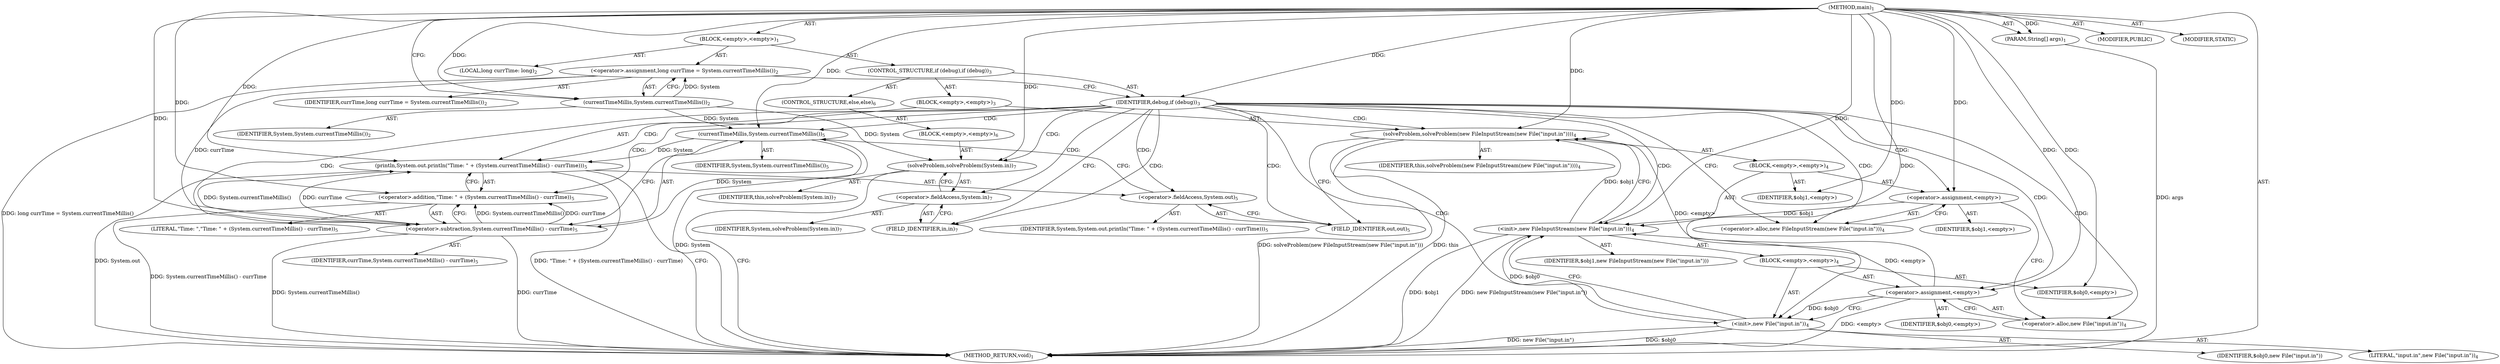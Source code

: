 digraph "main" {  
"17" [label = <(METHOD,main)<SUB>1</SUB>> ]
"18" [label = <(PARAM,String[] args)<SUB>1</SUB>> ]
"19" [label = <(BLOCK,&lt;empty&gt;,&lt;empty&gt;)<SUB>1</SUB>> ]
"20" [label = <(LOCAL,long currTime: long)<SUB>2</SUB>> ]
"21" [label = <(&lt;operator&gt;.assignment,long currTime = System.currentTimeMillis())<SUB>2</SUB>> ]
"22" [label = <(IDENTIFIER,currTime,long currTime = System.currentTimeMillis())<SUB>2</SUB>> ]
"23" [label = <(currentTimeMillis,System.currentTimeMillis())<SUB>2</SUB>> ]
"24" [label = <(IDENTIFIER,System,System.currentTimeMillis())<SUB>2</SUB>> ]
"25" [label = <(CONTROL_STRUCTURE,if (debug),if (debug))<SUB>3</SUB>> ]
"26" [label = <(IDENTIFIER,debug,if (debug))<SUB>3</SUB>> ]
"27" [label = <(BLOCK,&lt;empty&gt;,&lt;empty&gt;)<SUB>3</SUB>> ]
"28" [label = <(solveProblem,solveProblem(new FileInputStream(new File(&quot;input.in&quot;))))<SUB>4</SUB>> ]
"29" [label = <(IDENTIFIER,this,solveProblem(new FileInputStream(new File(&quot;input.in&quot;))))<SUB>4</SUB>> ]
"30" [label = <(BLOCK,&lt;empty&gt;,&lt;empty&gt;)<SUB>4</SUB>> ]
"31" [label = <(&lt;operator&gt;.assignment,&lt;empty&gt;)> ]
"32" [label = <(IDENTIFIER,$obj1,&lt;empty&gt;)> ]
"33" [label = <(&lt;operator&gt;.alloc,new FileInputStream(new File(&quot;input.in&quot;)))<SUB>4</SUB>> ]
"34" [label = <(&lt;init&gt;,new FileInputStream(new File(&quot;input.in&quot;)))<SUB>4</SUB>> ]
"35" [label = <(IDENTIFIER,$obj1,new FileInputStream(new File(&quot;input.in&quot;)))> ]
"36" [label = <(BLOCK,&lt;empty&gt;,&lt;empty&gt;)<SUB>4</SUB>> ]
"37" [label = <(&lt;operator&gt;.assignment,&lt;empty&gt;)> ]
"38" [label = <(IDENTIFIER,$obj0,&lt;empty&gt;)> ]
"39" [label = <(&lt;operator&gt;.alloc,new File(&quot;input.in&quot;))<SUB>4</SUB>> ]
"40" [label = <(&lt;init&gt;,new File(&quot;input.in&quot;))<SUB>4</SUB>> ]
"41" [label = <(IDENTIFIER,$obj0,new File(&quot;input.in&quot;))> ]
"42" [label = <(LITERAL,&quot;input.in&quot;,new File(&quot;input.in&quot;))<SUB>4</SUB>> ]
"43" [label = <(IDENTIFIER,$obj0,&lt;empty&gt;)> ]
"44" [label = <(IDENTIFIER,$obj1,&lt;empty&gt;)> ]
"45" [label = <(println,System.out.println(&quot;Time: &quot; + (System.currentTimeMillis() - currTime)))<SUB>5</SUB>> ]
"46" [label = <(&lt;operator&gt;.fieldAccess,System.out)<SUB>5</SUB>> ]
"47" [label = <(IDENTIFIER,System,System.out.println(&quot;Time: &quot; + (System.currentTimeMillis() - currTime)))<SUB>5</SUB>> ]
"48" [label = <(FIELD_IDENTIFIER,out,out)<SUB>5</SUB>> ]
"49" [label = <(&lt;operator&gt;.addition,&quot;Time: &quot; + (System.currentTimeMillis() - currTime))<SUB>5</SUB>> ]
"50" [label = <(LITERAL,&quot;Time: &quot;,&quot;Time: &quot; + (System.currentTimeMillis() - currTime))<SUB>5</SUB>> ]
"51" [label = <(&lt;operator&gt;.subtraction,System.currentTimeMillis() - currTime)<SUB>5</SUB>> ]
"52" [label = <(currentTimeMillis,System.currentTimeMillis())<SUB>5</SUB>> ]
"53" [label = <(IDENTIFIER,System,System.currentTimeMillis())<SUB>5</SUB>> ]
"54" [label = <(IDENTIFIER,currTime,System.currentTimeMillis() - currTime)<SUB>5</SUB>> ]
"55" [label = <(CONTROL_STRUCTURE,else,else)<SUB>6</SUB>> ]
"56" [label = <(BLOCK,&lt;empty&gt;,&lt;empty&gt;)<SUB>6</SUB>> ]
"57" [label = <(solveProblem,solveProblem(System.in))<SUB>7</SUB>> ]
"58" [label = <(IDENTIFIER,this,solveProblem(System.in))<SUB>7</SUB>> ]
"59" [label = <(&lt;operator&gt;.fieldAccess,System.in)<SUB>7</SUB>> ]
"60" [label = <(IDENTIFIER,System,solveProblem(System.in))<SUB>7</SUB>> ]
"61" [label = <(FIELD_IDENTIFIER,in,in)<SUB>7</SUB>> ]
"62" [label = <(MODIFIER,PUBLIC)> ]
"63" [label = <(MODIFIER,STATIC)> ]
"64" [label = <(METHOD_RETURN,void)<SUB>1</SUB>> ]
  "17" -> "18"  [ label = "AST: "] 
  "17" -> "19"  [ label = "AST: "] 
  "17" -> "62"  [ label = "AST: "] 
  "17" -> "63"  [ label = "AST: "] 
  "17" -> "64"  [ label = "AST: "] 
  "19" -> "20"  [ label = "AST: "] 
  "19" -> "21"  [ label = "AST: "] 
  "19" -> "25"  [ label = "AST: "] 
  "21" -> "22"  [ label = "AST: "] 
  "21" -> "23"  [ label = "AST: "] 
  "23" -> "24"  [ label = "AST: "] 
  "25" -> "26"  [ label = "AST: "] 
  "25" -> "27"  [ label = "AST: "] 
  "25" -> "55"  [ label = "AST: "] 
  "27" -> "28"  [ label = "AST: "] 
  "27" -> "45"  [ label = "AST: "] 
  "28" -> "29"  [ label = "AST: "] 
  "28" -> "30"  [ label = "AST: "] 
  "30" -> "31"  [ label = "AST: "] 
  "30" -> "34"  [ label = "AST: "] 
  "30" -> "44"  [ label = "AST: "] 
  "31" -> "32"  [ label = "AST: "] 
  "31" -> "33"  [ label = "AST: "] 
  "34" -> "35"  [ label = "AST: "] 
  "34" -> "36"  [ label = "AST: "] 
  "36" -> "37"  [ label = "AST: "] 
  "36" -> "40"  [ label = "AST: "] 
  "36" -> "43"  [ label = "AST: "] 
  "37" -> "38"  [ label = "AST: "] 
  "37" -> "39"  [ label = "AST: "] 
  "40" -> "41"  [ label = "AST: "] 
  "40" -> "42"  [ label = "AST: "] 
  "45" -> "46"  [ label = "AST: "] 
  "45" -> "49"  [ label = "AST: "] 
  "46" -> "47"  [ label = "AST: "] 
  "46" -> "48"  [ label = "AST: "] 
  "49" -> "50"  [ label = "AST: "] 
  "49" -> "51"  [ label = "AST: "] 
  "51" -> "52"  [ label = "AST: "] 
  "51" -> "54"  [ label = "AST: "] 
  "52" -> "53"  [ label = "AST: "] 
  "55" -> "56"  [ label = "AST: "] 
  "56" -> "57"  [ label = "AST: "] 
  "57" -> "58"  [ label = "AST: "] 
  "57" -> "59"  [ label = "AST: "] 
  "59" -> "60"  [ label = "AST: "] 
  "59" -> "61"  [ label = "AST: "] 
  "21" -> "26"  [ label = "CFG: "] 
  "23" -> "21"  [ label = "CFG: "] 
  "26" -> "33"  [ label = "CFG: "] 
  "26" -> "61"  [ label = "CFG: "] 
  "28" -> "48"  [ label = "CFG: "] 
  "45" -> "64"  [ label = "CFG: "] 
  "46" -> "52"  [ label = "CFG: "] 
  "49" -> "45"  [ label = "CFG: "] 
  "57" -> "64"  [ label = "CFG: "] 
  "31" -> "39"  [ label = "CFG: "] 
  "34" -> "28"  [ label = "CFG: "] 
  "48" -> "46"  [ label = "CFG: "] 
  "51" -> "49"  [ label = "CFG: "] 
  "59" -> "57"  [ label = "CFG: "] 
  "33" -> "31"  [ label = "CFG: "] 
  "52" -> "51"  [ label = "CFG: "] 
  "61" -> "59"  [ label = "CFG: "] 
  "37" -> "40"  [ label = "CFG: "] 
  "40" -> "34"  [ label = "CFG: "] 
  "39" -> "37"  [ label = "CFG: "] 
  "17" -> "23"  [ label = "CFG: "] 
  "18" -> "64"  [ label = "DDG: args"] 
  "21" -> "64"  [ label = "DDG: long currTime = System.currentTimeMillis()"] 
  "28" -> "64"  [ label = "DDG: this"] 
  "34" -> "64"  [ label = "DDG: $obj1"] 
  "37" -> "64"  [ label = "DDG: &lt;empty&gt;"] 
  "40" -> "64"  [ label = "DDG: $obj0"] 
  "40" -> "64"  [ label = "DDG: new File(&quot;input.in&quot;)"] 
  "34" -> "64"  [ label = "DDG: new FileInputStream(new File(&quot;input.in&quot;))"] 
  "28" -> "64"  [ label = "DDG: solveProblem(new FileInputStream(new File(&quot;input.in&quot;)))"] 
  "45" -> "64"  [ label = "DDG: System.out"] 
  "52" -> "64"  [ label = "DDG: System"] 
  "51" -> "64"  [ label = "DDG: System.currentTimeMillis()"] 
  "51" -> "64"  [ label = "DDG: currTime"] 
  "49" -> "64"  [ label = "DDG: System.currentTimeMillis() - currTime"] 
  "45" -> "64"  [ label = "DDG: &quot;Time: &quot; + (System.currentTimeMillis() - currTime)"] 
  "17" -> "18"  [ label = "DDG: "] 
  "23" -> "21"  [ label = "DDG: System"] 
  "17" -> "26"  [ label = "DDG: "] 
  "17" -> "23"  [ label = "DDG: "] 
  "17" -> "28"  [ label = "DDG: "] 
  "37" -> "28"  [ label = "DDG: &lt;empty&gt;"] 
  "34" -> "28"  [ label = "DDG: $obj1"] 
  "52" -> "45"  [ label = "DDG: System"] 
  "17" -> "45"  [ label = "DDG: "] 
  "51" -> "45"  [ label = "DDG: System.currentTimeMillis()"] 
  "51" -> "45"  [ label = "DDG: currTime"] 
  "17" -> "31"  [ label = "DDG: "] 
  "17" -> "44"  [ label = "DDG: "] 
  "17" -> "49"  [ label = "DDG: "] 
  "51" -> "49"  [ label = "DDG: System.currentTimeMillis()"] 
  "51" -> "49"  [ label = "DDG: currTime"] 
  "17" -> "57"  [ label = "DDG: "] 
  "23" -> "57"  [ label = "DDG: System"] 
  "31" -> "34"  [ label = "DDG: $obj1"] 
  "17" -> "34"  [ label = "DDG: "] 
  "37" -> "34"  [ label = "DDG: &lt;empty&gt;"] 
  "40" -> "34"  [ label = "DDG: $obj0"] 
  "52" -> "51"  [ label = "DDG: System"] 
  "21" -> "51"  [ label = "DDG: currTime"] 
  "17" -> "51"  [ label = "DDG: "] 
  "17" -> "37"  [ label = "DDG: "] 
  "17" -> "43"  [ label = "DDG: "] 
  "23" -> "52"  [ label = "DDG: System"] 
  "17" -> "52"  [ label = "DDG: "] 
  "37" -> "40"  [ label = "DDG: $obj0"] 
  "17" -> "40"  [ label = "DDG: "] 
  "26" -> "34"  [ label = "CDG: "] 
  "26" -> "48"  [ label = "CDG: "] 
  "26" -> "49"  [ label = "CDG: "] 
  "26" -> "33"  [ label = "CDG: "] 
  "26" -> "61"  [ label = "CDG: "] 
  "26" -> "51"  [ label = "CDG: "] 
  "26" -> "57"  [ label = "CDG: "] 
  "26" -> "28"  [ label = "CDG: "] 
  "26" -> "52"  [ label = "CDG: "] 
  "26" -> "37"  [ label = "CDG: "] 
  "26" -> "46"  [ label = "CDG: "] 
  "26" -> "45"  [ label = "CDG: "] 
  "26" -> "40"  [ label = "CDG: "] 
  "26" -> "59"  [ label = "CDG: "] 
  "26" -> "39"  [ label = "CDG: "] 
  "26" -> "31"  [ label = "CDG: "] 
}
